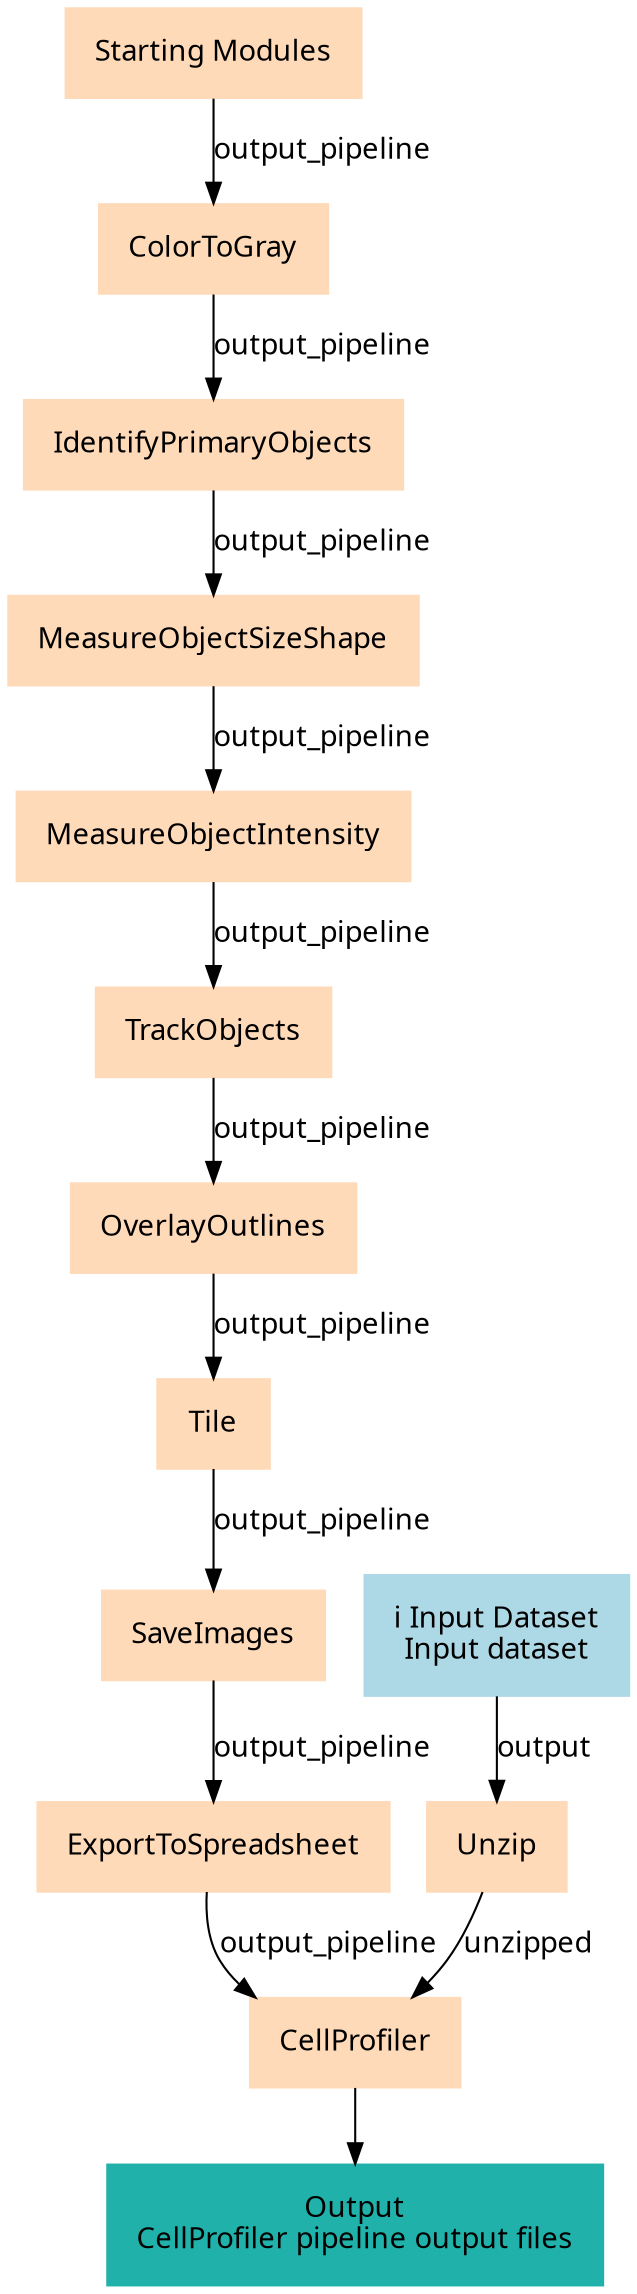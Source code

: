 digraph main {
  node [fontname="Atkinson Hyperlegible", shape=box, color=white,style=filled,color=peachpuff,margin="0.2,0.2"];
  edge [fontname="Atkinson Hyperlegible"];
  0[label="Starting Modules"]
  1[color=lightblue,label="ℹ️ Input Dataset\nInput dataset"]
  2[label="ColorToGray"]
  0 -> 2 [label="output_pipeline"]
  3[label="Unzip"]
  1 -> 3 [label="output"]
  4[label="IdentifyPrimaryObjects"]
  2 -> 4 [label="output_pipeline"]
  5[label="MeasureObjectSizeShape"]
  4 -> 5 [label="output_pipeline"]
  6[label="MeasureObjectIntensity"]
  5 -> 6 [label="output_pipeline"]
  7[label="TrackObjects"]
  6 -> 7 [label="output_pipeline"]
  8[label="OverlayOutlines"]
  7 -> 8 [label="output_pipeline"]
  9[label="Tile"]
  8 -> 9 [label="output_pipeline"]
  10[label="SaveImages"]
  9 -> 10 [label="output_pipeline"]
  11[label="ExportToSpreadsheet"]
  10 -> 11 [label="output_pipeline"]
  12[label="CellProfiler"]
  3 -> 12 [label="unzipped"]
  11 -> 12 [label="output_pipeline"]
  kdab4a9eefb534c7493f58a0c7f7eb13e[color=lightseagreen,label="Output\nCellProfiler pipeline output files"]
  12 -> kdab4a9eefb534c7493f58a0c7f7eb13e
}